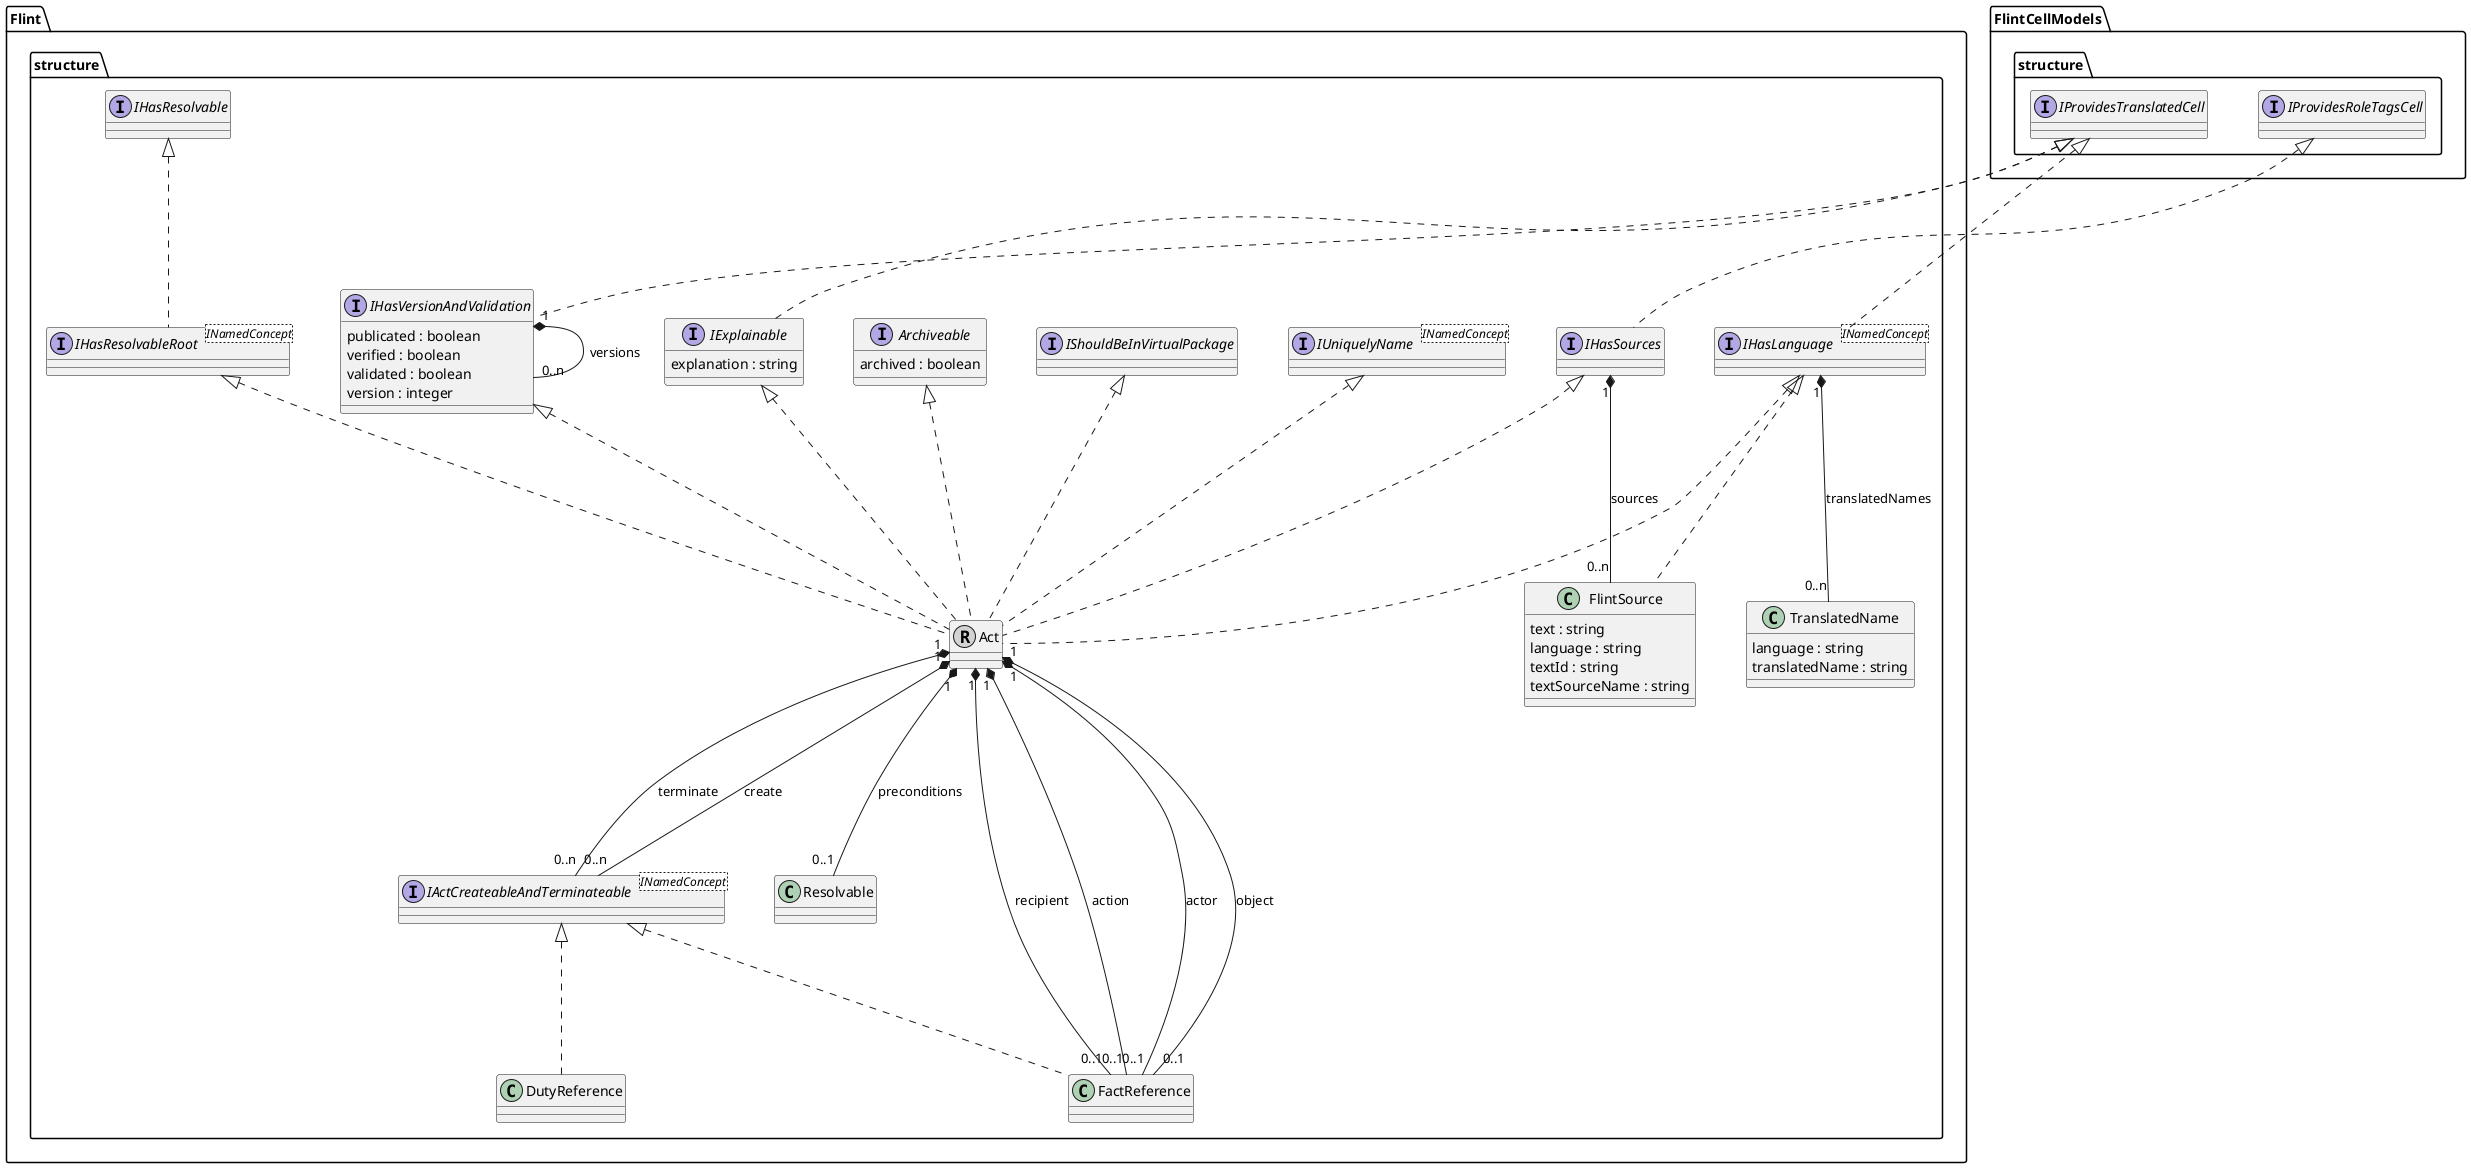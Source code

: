 @startuml Act-Model
skinparam nodesep 50
skinparam ranksep 150

'Top level interfaces'
interface "Flint.structure.IUniquelyName" <INamedConcept>
interface "Flint.structure.IShouldBeInVirtualPackage"
interface "Flint.structure.Archiveable" 
"Flint.structure.Archiveable" : archived : boolean
interface "Flint.structure.IHasResolvable"


'Explainable'
interface "Flint.structure.IExplainable"
interface "FlintCellModels.structure.IProvidesTranslatedCell"
"Flint.structure.IExplainable" : explanation : string
"FlintCellModels.structure.IProvidesTranslatedCell" <|.. "Flint.structure.IExplainable"

'IHasResolveableRoot'
interface "Flint.structure.IHasResolvableRoot" <INamedConcept>
interface "Flint.structure.IHasResolvable"
"Flint.structure.IHasResolvable" <|.. "Flint.structure.IHasResolvableRoot"

'IHasLanguage'
interface "Flint.structure.IHasLanguage" <INamedConcept>
interface "FlintCellModels.structure.IProvidesTranslatedCell"
class "Flint.structure.TranslatedName"  
"Flint.structure.TranslatedName" : language : string
"Flint.structure.TranslatedName" : translatedName : string
"FlintCellModels.structure.IProvidesTranslatedCell" <|.. "Flint.structure.IHasLanguage"
"Flint.structure.IHasLanguage" "1" *-- "0..n" "Flint.structure.TranslatedName" : translatedNames
 
'IHasVersionAndValidation'
interface "Flint.structure.IHasVersionAndValidation"
interface "FlintCellModels.structure.IProvidesTranslatedCell" 
"Flint.structure.IHasVersionAndValidation" : publicated : boolean
"Flint.structure.IHasVersionAndValidation" : verified : boolean
"Flint.structure.IHasVersionAndValidation" : validated : boolean
"Flint.structure.IHasVersionAndValidation" : version : integer
"FlintCellModels.structure.IProvidesTranslatedCell" <|.. "Flint.structure.IHasVersionAndValidation"
"Flint.structure.IHasVersionAndValidation" "1" *-- "0..n" "Flint.structure.IHasVersionAndValidation" : versions

'IHasSources'
interface "Flint.structure.IHasSources"
interface "FlintCellModels.structure.IProvidesRoleTagsCell"
    'FlintSource'
    class "Flint.structure.FlintSource"
    "Flint.structure.FlintSource" : text : string
    "Flint.structure.FlintSource" : language : string
    "Flint.structure.FlintSource" : textId : string
    "Flint.structure.FlintSource" : textSourceName : string 
    "Flint.structure.IHasLanguage" <|.. "Flint.structure.FlintSource" 

"FlintCellModels.structure.IProvidesRoleTagsCell" <|.. "Flint.structure.IHasSources"
"Flint.structure.IHasSources" "1" *-- "0..n" "Flint.structure.FlintSource" : sources

'Act'
interface "Flint.structure.IActCreateableAndTerminateable" <INamedConcept>
class "Flint.structure.Act"  << (R, lightgrey) >>
class "Flint.structure.Resolvable"  
class "Flint.structure.FactReference"  
class "Flint.structure.DutyReference"

"Flint.structure.IUniquelyName" <|.. "Flint.structure.Act"
"Flint.structure.IExplainable" <|.. "Flint.structure.Act"
"Flint.structure.IHasResolvableRoot" <|.. "Flint.structure.Act"
"Flint.structure.IHasSources" <|.. "Flint.structure.Act"
"Flint.structure.IShouldBeInVirtualPackage" <|.. "Flint.structure.Act"
"Flint.structure.IHasLanguage" <|.. "Flint.structure.Act"
"Flint.structure.IHasVersionAndValidation" <|.. "Flint.structure.Act"
"Flint.structure.Archiveable" <|.. "Flint.structure.Act"
"Flint.structure.Act" "1" *-- "0..1" "Flint.structure.Resolvable" : preconditions
"Flint.structure.Act" "1" *-- "0..n" "Flint.structure.IActCreateableAndTerminateable" : create
"Flint.structure.Act" "1" *-- "0..n" "Flint.structure.IActCreateableAndTerminateable" : terminate
"Flint.structure.Act" "1" *-- "0..1" "Flint.structure.FactReference" : actor
"Flint.structure.Act" "1" *-- "0..1" "Flint.structure.FactReference" : object
"Flint.structure.Act" "1" *-- "0..1" "Flint.structure.FactReference" : recipient
"Flint.structure.Act" "1" *-- "0..1" "Flint.structure.FactReference" : action
"Flint.structure.IActCreateableAndTerminateable" <|.. "Flint.structure.FactReference"
"Flint.structure.IActCreateableAndTerminateable" <|.. "Flint.structure.DutyReference"


@enduml